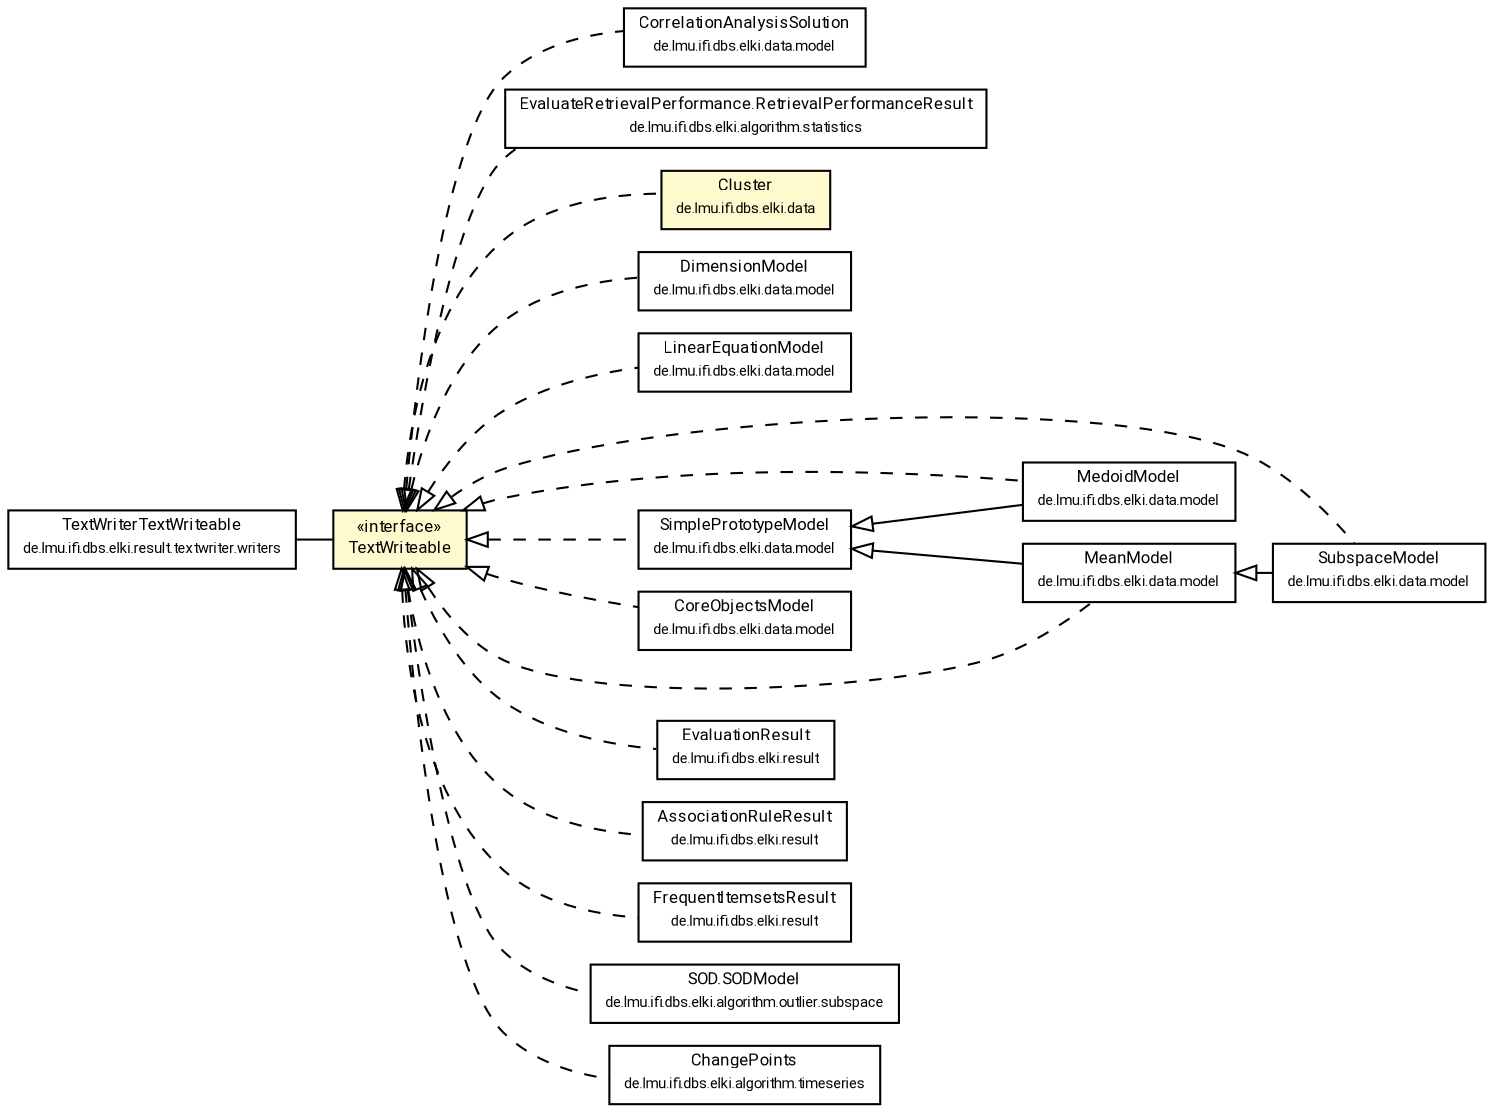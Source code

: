 #!/usr/local/bin/dot
#
# Class diagram 
# Generated by UMLGraph version R5_7_2-60-g0e99a6 (http://www.spinellis.gr/umlgraph/)
#

digraph G {
	graph [fontnames="svg"]
	edge [fontname="Roboto",fontsize=7,labelfontname="Roboto",labelfontsize=7,color="black"];
	node [fontname="Roboto",fontcolor="black",fontsize=8,shape=plaintext,margin=0,width=0,height=0];
	nodesep=0.15;
	ranksep=0.25;
	rankdir=LR;
	// de.lmu.ifi.dbs.elki.result.textwriter.writers.TextWriterTextWriteable
	c10153926 [label=<<table title="de.lmu.ifi.dbs.elki.result.textwriter.writers.TextWriterTextWriteable" border="0" cellborder="1" cellspacing="0" cellpadding="2" href="writers/TextWriterTextWriteable.html" target="_parent">
		<tr><td><table border="0" cellspacing="0" cellpadding="1">
		<tr><td align="center" balign="center"> <font face="Roboto">TextWriterTextWriteable</font> </td></tr>
		<tr><td align="center" balign="center"> <font face="Roboto" point-size="7.0">de.lmu.ifi.dbs.elki.result.textwriter.writers</font> </td></tr>
		</table></td></tr>
		</table>>, URL="writers/TextWriterTextWriteable.html"];
	// de.lmu.ifi.dbs.elki.data.model.CorrelationAnalysisSolution<V extends de.lmu.ifi.dbs.elki.data.NumberVector>
	c10153986 [label=<<table title="de.lmu.ifi.dbs.elki.data.model.CorrelationAnalysisSolution" border="0" cellborder="1" cellspacing="0" cellpadding="2" href="../../data/model/CorrelationAnalysisSolution.html" target="_parent">
		<tr><td><table border="0" cellspacing="0" cellpadding="1">
		<tr><td align="center" balign="center"> <font face="Roboto">CorrelationAnalysisSolution</font> </td></tr>
		<tr><td align="center" balign="center"> <font face="Roboto" point-size="7.0">de.lmu.ifi.dbs.elki.data.model</font> </td></tr>
		</table></td></tr>
		</table>>, URL="../../data/model/CorrelationAnalysisSolution.html"];
	// de.lmu.ifi.dbs.elki.algorithm.statistics.EvaluateRetrievalPerformance.RetrievalPerformanceResult
	c10154053 [label=<<table title="de.lmu.ifi.dbs.elki.algorithm.statistics.EvaluateRetrievalPerformance.RetrievalPerformanceResult" border="0" cellborder="1" cellspacing="0" cellpadding="2" href="../../algorithm/statistics/EvaluateRetrievalPerformance.RetrievalPerformanceResult.html" target="_parent">
		<tr><td><table border="0" cellspacing="0" cellpadding="1">
		<tr><td align="center" balign="center"> <font face="Roboto">EvaluateRetrievalPerformance.RetrievalPerformanceResult</font> </td></tr>
		<tr><td align="center" balign="center"> <font face="Roboto" point-size="7.0">de.lmu.ifi.dbs.elki.algorithm.statistics</font> </td></tr>
		</table></td></tr>
		</table>>, URL="../../algorithm/statistics/EvaluateRetrievalPerformance.RetrievalPerformanceResult.html"];
	// de.lmu.ifi.dbs.elki.data.Cluster<M extends de.lmu.ifi.dbs.elki.data.model.Model>
	c10154469 [label=<<table title="de.lmu.ifi.dbs.elki.data.Cluster" border="0" cellborder="1" cellspacing="0" cellpadding="2" bgcolor="LemonChiffon" href="../../data/Cluster.html" target="_parent">
		<tr><td><table border="0" cellspacing="0" cellpadding="1">
		<tr><td align="center" balign="center"> <font face="Roboto">Cluster</font> </td></tr>
		<tr><td align="center" balign="center"> <font face="Roboto" point-size="7.0">de.lmu.ifi.dbs.elki.data</font> </td></tr>
		</table></td></tr>
		</table>>, URL="../../data/Cluster.html"];
	// de.lmu.ifi.dbs.elki.data.model.DimensionModel
	c10154470 [label=<<table title="de.lmu.ifi.dbs.elki.data.model.DimensionModel" border="0" cellborder="1" cellspacing="0" cellpadding="2" href="../../data/model/DimensionModel.html" target="_parent">
		<tr><td><table border="0" cellspacing="0" cellpadding="1">
		<tr><td align="center" balign="center"> <font face="Roboto">DimensionModel</font> </td></tr>
		<tr><td align="center" balign="center"> <font face="Roboto" point-size="7.0">de.lmu.ifi.dbs.elki.data.model</font> </td></tr>
		</table></td></tr>
		</table>>, URL="../../data/model/DimensionModel.html"];
	// de.lmu.ifi.dbs.elki.data.model.LinearEquationModel
	c10154472 [label=<<table title="de.lmu.ifi.dbs.elki.data.model.LinearEquationModel" border="0" cellborder="1" cellspacing="0" cellpadding="2" href="../../data/model/LinearEquationModel.html" target="_parent">
		<tr><td><table border="0" cellspacing="0" cellpadding="1">
		<tr><td align="center" balign="center"> <font face="Roboto">LinearEquationModel</font> </td></tr>
		<tr><td align="center" balign="center"> <font face="Roboto" point-size="7.0">de.lmu.ifi.dbs.elki.data.model</font> </td></tr>
		</table></td></tr>
		</table>>, URL="../../data/model/LinearEquationModel.html"];
	// de.lmu.ifi.dbs.elki.data.model.MedoidModel
	c10154473 [label=<<table title="de.lmu.ifi.dbs.elki.data.model.MedoidModel" border="0" cellborder="1" cellspacing="0" cellpadding="2" href="../../data/model/MedoidModel.html" target="_parent">
		<tr><td><table border="0" cellspacing="0" cellpadding="1">
		<tr><td align="center" balign="center"> <font face="Roboto">MedoidModel</font> </td></tr>
		<tr><td align="center" balign="center"> <font face="Roboto" point-size="7.0">de.lmu.ifi.dbs.elki.data.model</font> </td></tr>
		</table></td></tr>
		</table>>, URL="../../data/model/MedoidModel.html"];
	// de.lmu.ifi.dbs.elki.data.model.SubspaceModel
	c10154474 [label=<<table title="de.lmu.ifi.dbs.elki.data.model.SubspaceModel" border="0" cellborder="1" cellspacing="0" cellpadding="2" href="../../data/model/SubspaceModel.html" target="_parent">
		<tr><td><table border="0" cellspacing="0" cellpadding="1">
		<tr><td align="center" balign="center"> <font face="Roboto">SubspaceModel</font> </td></tr>
		<tr><td align="center" balign="center"> <font face="Roboto" point-size="7.0">de.lmu.ifi.dbs.elki.data.model</font> </td></tr>
		</table></td></tr>
		</table>>, URL="../../data/model/SubspaceModel.html"];
	// de.lmu.ifi.dbs.elki.data.model.SimplePrototypeModel<V>
	c10154476 [label=<<table title="de.lmu.ifi.dbs.elki.data.model.SimplePrototypeModel" border="0" cellborder="1" cellspacing="0" cellpadding="2" href="../../data/model/SimplePrototypeModel.html" target="_parent">
		<tr><td><table border="0" cellspacing="0" cellpadding="1">
		<tr><td align="center" balign="center"> <font face="Roboto">SimplePrototypeModel</font> </td></tr>
		<tr><td align="center" balign="center"> <font face="Roboto" point-size="7.0">de.lmu.ifi.dbs.elki.data.model</font> </td></tr>
		</table></td></tr>
		</table>>, URL="../../data/model/SimplePrototypeModel.html"];
	// de.lmu.ifi.dbs.elki.data.model.CoreObjectsModel
	c10154481 [label=<<table title="de.lmu.ifi.dbs.elki.data.model.CoreObjectsModel" border="0" cellborder="1" cellspacing="0" cellpadding="2" href="../../data/model/CoreObjectsModel.html" target="_parent">
		<tr><td><table border="0" cellspacing="0" cellpadding="1">
		<tr><td align="center" balign="center"> <font face="Roboto">CoreObjectsModel</font> </td></tr>
		<tr><td align="center" balign="center"> <font face="Roboto" point-size="7.0">de.lmu.ifi.dbs.elki.data.model</font> </td></tr>
		</table></td></tr>
		</table>>, URL="../../data/model/CoreObjectsModel.html"];
	// de.lmu.ifi.dbs.elki.data.model.MeanModel
	c10154489 [label=<<table title="de.lmu.ifi.dbs.elki.data.model.MeanModel" border="0" cellborder="1" cellspacing="0" cellpadding="2" href="../../data/model/MeanModel.html" target="_parent">
		<tr><td><table border="0" cellspacing="0" cellpadding="1">
		<tr><td align="center" balign="center"> <font face="Roboto">MeanModel</font> </td></tr>
		<tr><td align="center" balign="center"> <font face="Roboto" point-size="7.0">de.lmu.ifi.dbs.elki.data.model</font> </td></tr>
		</table></td></tr>
		</table>>, URL="../../data/model/MeanModel.html"];
	// de.lmu.ifi.dbs.elki.result.textwriter.TextWriteable
	c10154936 [label=<<table title="de.lmu.ifi.dbs.elki.result.textwriter.TextWriteable" border="0" cellborder="1" cellspacing="0" cellpadding="2" bgcolor="lemonChiffon" href="TextWriteable.html" target="_parent">
		<tr><td><table border="0" cellspacing="0" cellpadding="1">
		<tr><td align="center" balign="center"> &#171;interface&#187; </td></tr>
		<tr><td align="center" balign="center"> <font face="Roboto">TextWriteable</font> </td></tr>
		</table></td></tr>
		</table>>, URL="TextWriteable.html"];
	// de.lmu.ifi.dbs.elki.result.EvaluationResult
	c10154940 [label=<<table title="de.lmu.ifi.dbs.elki.result.EvaluationResult" border="0" cellborder="1" cellspacing="0" cellpadding="2" href="../EvaluationResult.html" target="_parent">
		<tr><td><table border="0" cellspacing="0" cellpadding="1">
		<tr><td align="center" balign="center"> <font face="Roboto">EvaluationResult</font> </td></tr>
		<tr><td align="center" balign="center"> <font face="Roboto" point-size="7.0">de.lmu.ifi.dbs.elki.result</font> </td></tr>
		</table></td></tr>
		</table>>, URL="../EvaluationResult.html"];
	// de.lmu.ifi.dbs.elki.result.AssociationRuleResult
	c10156685 [label=<<table title="de.lmu.ifi.dbs.elki.result.AssociationRuleResult" border="0" cellborder="1" cellspacing="0" cellpadding="2" href="../AssociationRuleResult.html" target="_parent">
		<tr><td><table border="0" cellspacing="0" cellpadding="1">
		<tr><td align="center" balign="center"> <font face="Roboto">AssociationRuleResult</font> </td></tr>
		<tr><td align="center" balign="center"> <font face="Roboto" point-size="7.0">de.lmu.ifi.dbs.elki.result</font> </td></tr>
		</table></td></tr>
		</table>>, URL="../AssociationRuleResult.html"];
	// de.lmu.ifi.dbs.elki.result.FrequentItemsetsResult
	c10156686 [label=<<table title="de.lmu.ifi.dbs.elki.result.FrequentItemsetsResult" border="0" cellborder="1" cellspacing="0" cellpadding="2" href="../FrequentItemsetsResult.html" target="_parent">
		<tr><td><table border="0" cellspacing="0" cellpadding="1">
		<tr><td align="center" balign="center"> <font face="Roboto">FrequentItemsetsResult</font> </td></tr>
		<tr><td align="center" balign="center"> <font face="Roboto" point-size="7.0">de.lmu.ifi.dbs.elki.result</font> </td></tr>
		</table></td></tr>
		</table>>, URL="../FrequentItemsetsResult.html"];
	// de.lmu.ifi.dbs.elki.algorithm.outlier.subspace.SOD.SODModel
	c10156908 [label=<<table title="de.lmu.ifi.dbs.elki.algorithm.outlier.subspace.SOD.SODModel" border="0" cellborder="1" cellspacing="0" cellpadding="2" href="../../algorithm/outlier/subspace/SOD.SODModel.html" target="_parent">
		<tr><td><table border="0" cellspacing="0" cellpadding="1">
		<tr><td align="center" balign="center"> <font face="Roboto">SOD.SODModel</font> </td></tr>
		<tr><td align="center" balign="center"> <font face="Roboto" point-size="7.0">de.lmu.ifi.dbs.elki.algorithm.outlier.subspace</font> </td></tr>
		</table></td></tr>
		</table>>, URL="../../algorithm/outlier/subspace/SOD.SODModel.html"];
	// de.lmu.ifi.dbs.elki.algorithm.timeseries.ChangePoints
	c10157019 [label=<<table title="de.lmu.ifi.dbs.elki.algorithm.timeseries.ChangePoints" border="0" cellborder="1" cellspacing="0" cellpadding="2" href="../../algorithm/timeseries/ChangePoints.html" target="_parent">
		<tr><td><table border="0" cellspacing="0" cellpadding="1">
		<tr><td align="center" balign="center"> <font face="Roboto">ChangePoints</font> </td></tr>
		<tr><td align="center" balign="center"> <font face="Roboto" point-size="7.0">de.lmu.ifi.dbs.elki.algorithm.timeseries</font> </td></tr>
		</table></td></tr>
		</table>>, URL="../../algorithm/timeseries/ChangePoints.html"];
	// de.lmu.ifi.dbs.elki.result.textwriter.writers.TextWriterTextWriteable assoc de.lmu.ifi.dbs.elki.result.textwriter.TextWriteable
	c10153926 -> c10154936 [arrowhead=none,weight=2];
	// de.lmu.ifi.dbs.elki.data.model.CorrelationAnalysisSolution<V extends de.lmu.ifi.dbs.elki.data.NumberVector> implements de.lmu.ifi.dbs.elki.result.textwriter.TextWriteable
	c10154936 -> c10153986 [arrowtail=empty,style=dashed,dir=back,weight=9];
	// de.lmu.ifi.dbs.elki.algorithm.statistics.EvaluateRetrievalPerformance.RetrievalPerformanceResult implements de.lmu.ifi.dbs.elki.result.textwriter.TextWriteable
	c10154936 -> c10154053 [arrowtail=empty,style=dashed,dir=back,weight=9];
	// de.lmu.ifi.dbs.elki.data.Cluster<M extends de.lmu.ifi.dbs.elki.data.model.Model> implements de.lmu.ifi.dbs.elki.result.textwriter.TextWriteable
	c10154936 -> c10154469 [arrowtail=empty,style=dashed,dir=back,weight=9];
	// de.lmu.ifi.dbs.elki.data.model.DimensionModel implements de.lmu.ifi.dbs.elki.result.textwriter.TextWriteable
	c10154936 -> c10154470 [arrowtail=empty,style=dashed,dir=back,weight=9];
	// de.lmu.ifi.dbs.elki.data.model.LinearEquationModel implements de.lmu.ifi.dbs.elki.result.textwriter.TextWriteable
	c10154936 -> c10154472 [arrowtail=empty,style=dashed,dir=back,weight=9];
	// de.lmu.ifi.dbs.elki.data.model.MedoidModel extends de.lmu.ifi.dbs.elki.data.model.SimplePrototypeModel<V>
	c10154476 -> c10154473 [arrowtail=empty,dir=back,weight=10];
	// de.lmu.ifi.dbs.elki.data.model.MedoidModel implements de.lmu.ifi.dbs.elki.result.textwriter.TextWriteable
	c10154936 -> c10154473 [arrowtail=empty,style=dashed,dir=back,weight=9];
	// de.lmu.ifi.dbs.elki.data.model.SubspaceModel extends de.lmu.ifi.dbs.elki.data.model.MeanModel
	c10154489 -> c10154474 [arrowtail=empty,dir=back,weight=10];
	// de.lmu.ifi.dbs.elki.data.model.SubspaceModel implements de.lmu.ifi.dbs.elki.result.textwriter.TextWriteable
	c10154936 -> c10154474 [arrowtail=empty,style=dashed,dir=back,weight=9];
	// de.lmu.ifi.dbs.elki.data.model.SimplePrototypeModel<V> implements de.lmu.ifi.dbs.elki.result.textwriter.TextWriteable
	c10154936 -> c10154476 [arrowtail=empty,style=dashed,dir=back,weight=9];
	// de.lmu.ifi.dbs.elki.data.model.CoreObjectsModel implements de.lmu.ifi.dbs.elki.result.textwriter.TextWriteable
	c10154936 -> c10154481 [arrowtail=empty,style=dashed,dir=back,weight=9];
	// de.lmu.ifi.dbs.elki.data.model.MeanModel extends de.lmu.ifi.dbs.elki.data.model.SimplePrototypeModel<V>
	c10154476 -> c10154489 [arrowtail=empty,dir=back,weight=10];
	// de.lmu.ifi.dbs.elki.data.model.MeanModel implements de.lmu.ifi.dbs.elki.result.textwriter.TextWriteable
	c10154936 -> c10154489 [arrowtail=empty,style=dashed,dir=back,weight=9];
	// de.lmu.ifi.dbs.elki.result.EvaluationResult implements de.lmu.ifi.dbs.elki.result.textwriter.TextWriteable
	c10154936 -> c10154940 [arrowtail=empty,style=dashed,dir=back,weight=9];
	// de.lmu.ifi.dbs.elki.result.AssociationRuleResult implements de.lmu.ifi.dbs.elki.result.textwriter.TextWriteable
	c10154936 -> c10156685 [arrowtail=empty,style=dashed,dir=back,weight=9];
	// de.lmu.ifi.dbs.elki.result.FrequentItemsetsResult implements de.lmu.ifi.dbs.elki.result.textwriter.TextWriteable
	c10154936 -> c10156686 [arrowtail=empty,style=dashed,dir=back,weight=9];
	// de.lmu.ifi.dbs.elki.algorithm.outlier.subspace.SOD.SODModel implements de.lmu.ifi.dbs.elki.result.textwriter.TextWriteable
	c10154936 -> c10156908 [arrowtail=empty,style=dashed,dir=back,weight=9];
	// de.lmu.ifi.dbs.elki.algorithm.timeseries.ChangePoints implements de.lmu.ifi.dbs.elki.result.textwriter.TextWriteable
	c10154936 -> c10157019 [arrowtail=empty,style=dashed,dir=back,weight=9];
}

